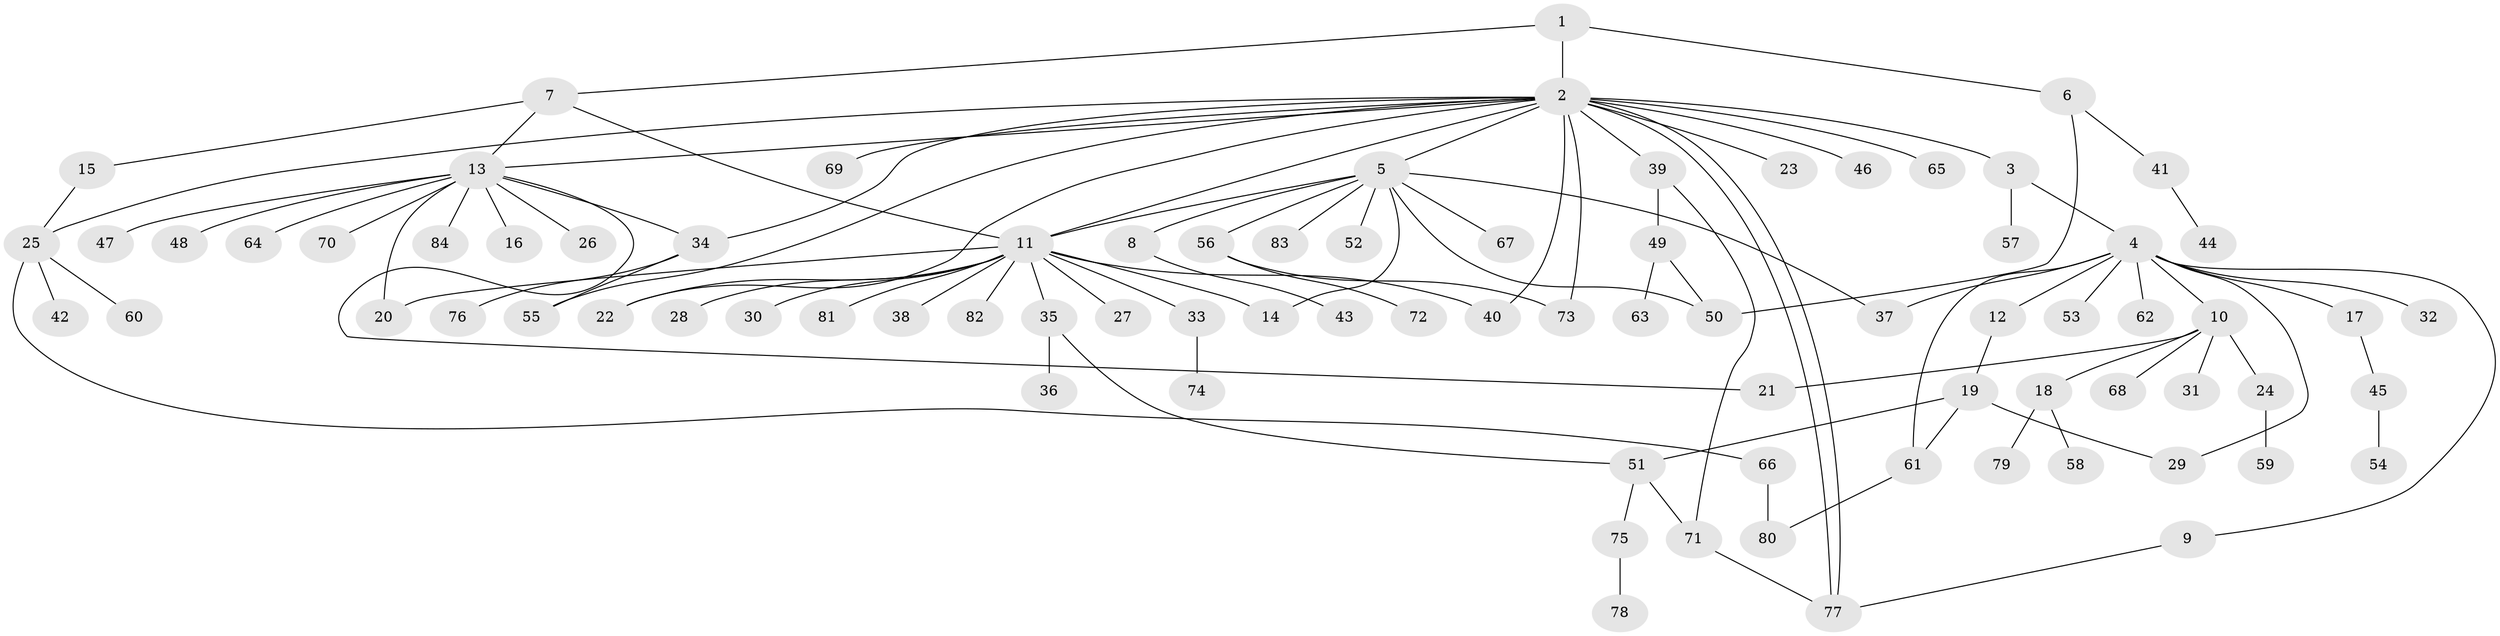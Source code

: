 // Generated by graph-tools (version 1.1) at 2025/11/02/27/25 16:11:15]
// undirected, 84 vertices, 106 edges
graph export_dot {
graph [start="1"]
  node [color=gray90,style=filled];
  1;
  2;
  3;
  4;
  5;
  6;
  7;
  8;
  9;
  10;
  11;
  12;
  13;
  14;
  15;
  16;
  17;
  18;
  19;
  20;
  21;
  22;
  23;
  24;
  25;
  26;
  27;
  28;
  29;
  30;
  31;
  32;
  33;
  34;
  35;
  36;
  37;
  38;
  39;
  40;
  41;
  42;
  43;
  44;
  45;
  46;
  47;
  48;
  49;
  50;
  51;
  52;
  53;
  54;
  55;
  56;
  57;
  58;
  59;
  60;
  61;
  62;
  63;
  64;
  65;
  66;
  67;
  68;
  69;
  70;
  71;
  72;
  73;
  74;
  75;
  76;
  77;
  78;
  79;
  80;
  81;
  82;
  83;
  84;
  1 -- 2;
  1 -- 6;
  1 -- 7;
  2 -- 3;
  2 -- 5;
  2 -- 11;
  2 -- 13;
  2 -- 22;
  2 -- 23;
  2 -- 25;
  2 -- 34;
  2 -- 39;
  2 -- 40;
  2 -- 46;
  2 -- 55;
  2 -- 65;
  2 -- 69;
  2 -- 73;
  2 -- 77;
  2 -- 77;
  3 -- 4;
  3 -- 57;
  4 -- 9;
  4 -- 10;
  4 -- 12;
  4 -- 17;
  4 -- 29;
  4 -- 32;
  4 -- 37;
  4 -- 53;
  4 -- 61;
  4 -- 62;
  5 -- 8;
  5 -- 11;
  5 -- 14;
  5 -- 37;
  5 -- 50;
  5 -- 52;
  5 -- 56;
  5 -- 67;
  5 -- 83;
  6 -- 41;
  6 -- 50;
  7 -- 11;
  7 -- 13;
  7 -- 15;
  8 -- 43;
  9 -- 77;
  10 -- 18;
  10 -- 21;
  10 -- 24;
  10 -- 31;
  10 -- 68;
  11 -- 14;
  11 -- 20;
  11 -- 22;
  11 -- 27;
  11 -- 28;
  11 -- 30;
  11 -- 33;
  11 -- 35;
  11 -- 38;
  11 -- 40;
  11 -- 81;
  11 -- 82;
  12 -- 19;
  13 -- 16;
  13 -- 20;
  13 -- 21;
  13 -- 26;
  13 -- 34;
  13 -- 47;
  13 -- 48;
  13 -- 64;
  13 -- 70;
  13 -- 84;
  15 -- 25;
  17 -- 45;
  18 -- 58;
  18 -- 79;
  19 -- 29;
  19 -- 51;
  19 -- 61;
  24 -- 59;
  25 -- 42;
  25 -- 60;
  25 -- 66;
  33 -- 74;
  34 -- 55;
  34 -- 76;
  35 -- 36;
  35 -- 51;
  39 -- 49;
  39 -- 71;
  41 -- 44;
  45 -- 54;
  49 -- 50;
  49 -- 63;
  51 -- 71;
  51 -- 75;
  56 -- 72;
  56 -- 73;
  61 -- 80;
  66 -- 80;
  71 -- 77;
  75 -- 78;
}

